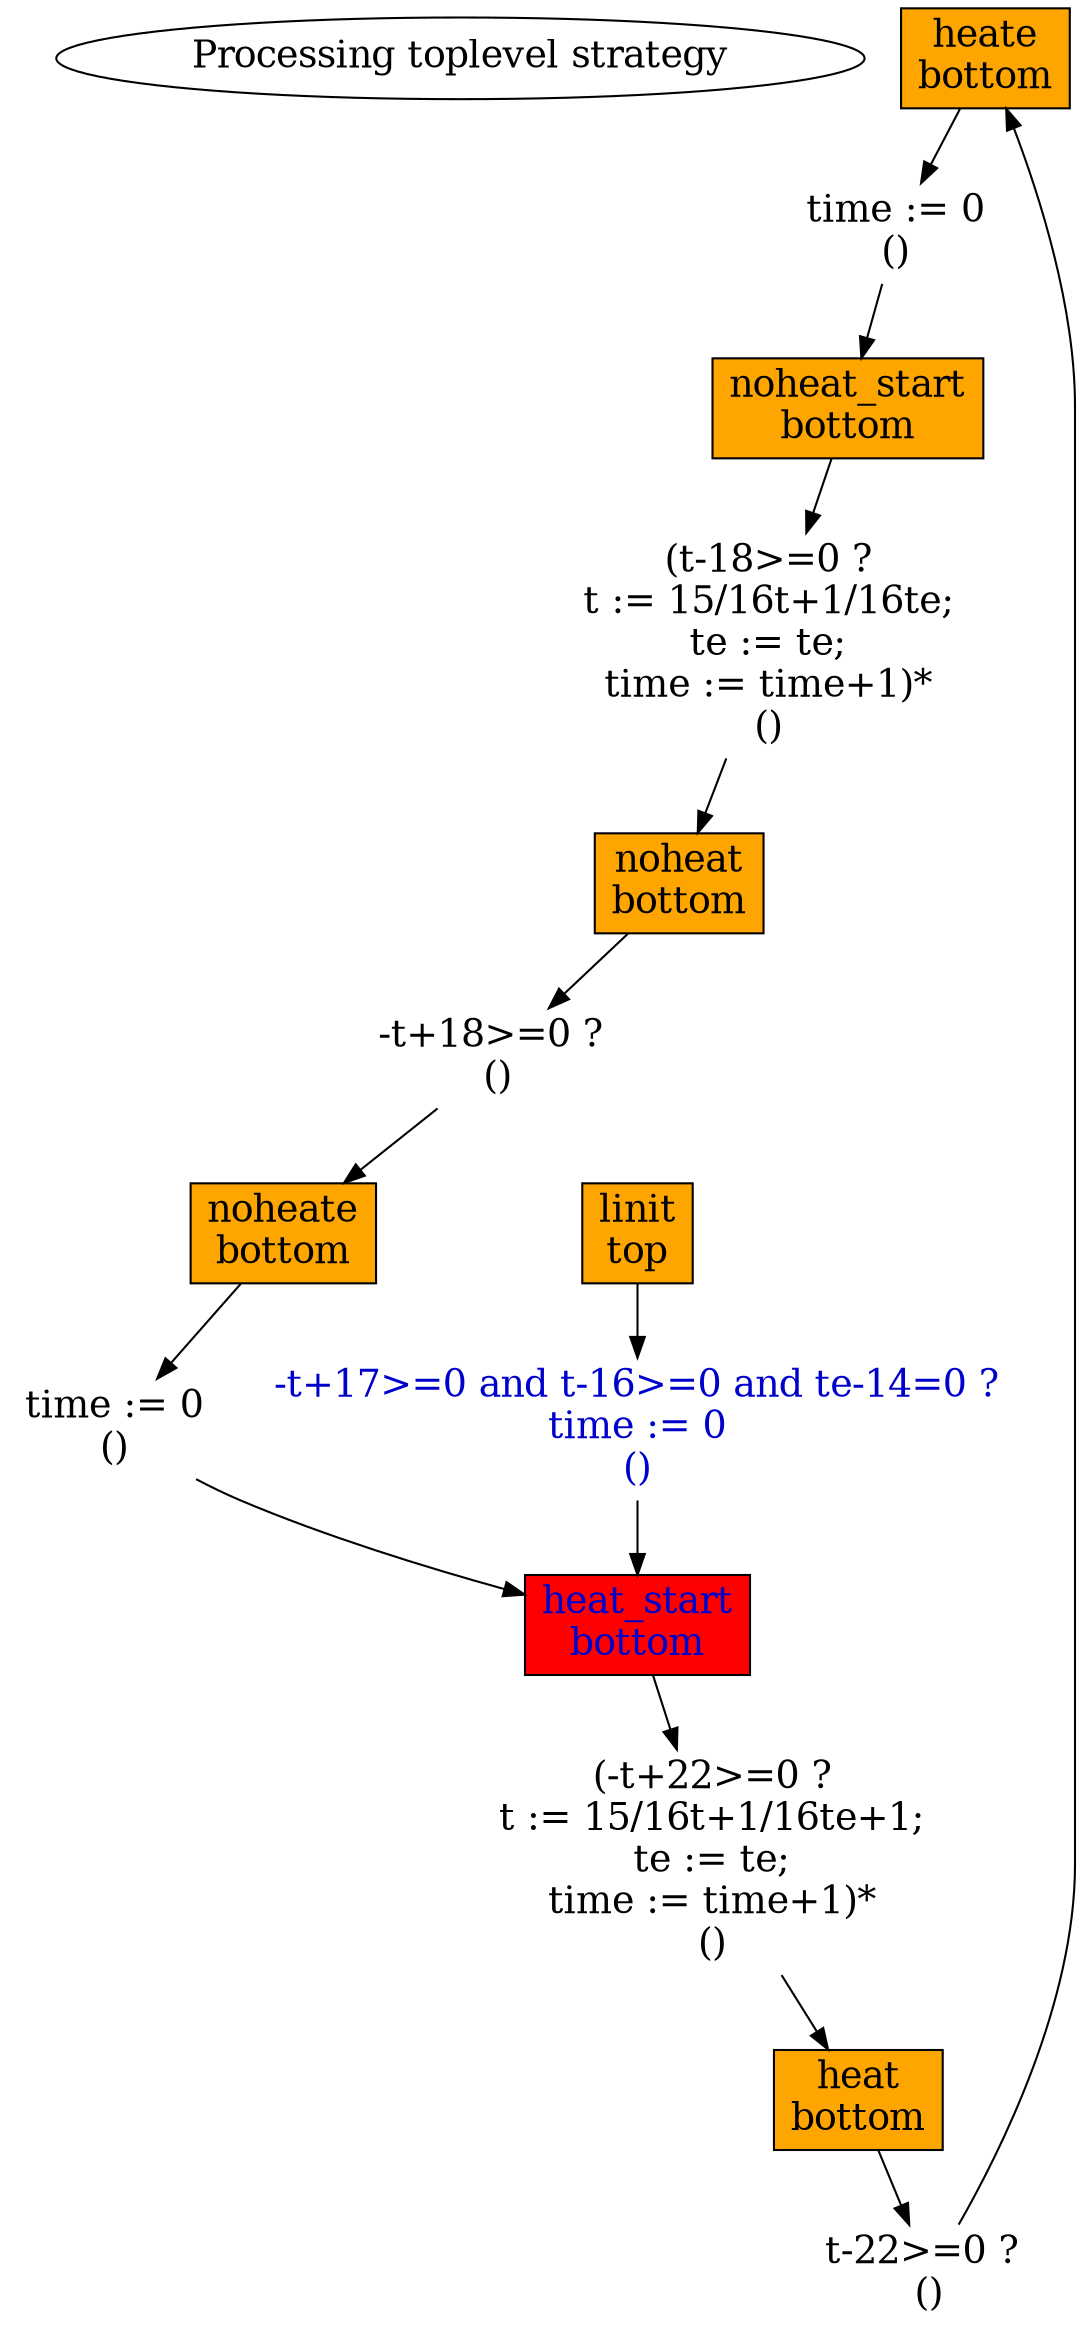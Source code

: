 digraph G {
  
  1073741823 [fontsize=18,label="Processing toplevel strategy"];
  "heate" [shape=box,fontsize=18,height=0.02,width=0.01,style=filled,fillcolor=orange1,label="heate\nbottom"];
  "heat" [shape=box,fontsize=18,height=0.02,width=0.01,style=filled,fillcolor=orange1,label="heat\nbottom"];
  "linit" [shape=box,fontsize=18,height=0.02,width=0.01,style=filled,fillcolor=orange1,label="linit\ntop"];
  "noheate" [shape=box,fontsize=18,height=0.02,width=0.01,style=filled,fillcolor=orange1,label="noheate\nbottom"];
  "noheat" [shape=box,fontsize=18,height=0.02,width=0.01,style=filled,fillcolor=orange1,label="noheat\nbottom"];
  "heat_start" [shape=box,fontsize=18,height=0.02,width=0.01,style=filled,fillcolor=red1,fontcolor=blue3,label="heat_start\nbottom"];
  "noheat_start" [shape=box,fontsize=18,height=0.02,width=0.01,style=filled,fillcolor=orange1,label="noheat_start\nbottom"];
  "0" [shape=plaintext,fontsize=18,height=0.0,width=0.01,label="time := 0\n()"];
  "1" [shape=plaintext,fontsize=18,height=0.0,width=0.01,label="-t+18>=0 ? \n()"];
  "2" [shape=plaintext,fontsize=18,height=0.0,width=0.01,label="(t-18>=0 ?\nt := 15/16t+1/16te;\nte := te;\ntime := time+1)*\n()"];
  "3" [shape=plaintext,fontsize=18,height=0.0,width=0.01,label="time := 0\n()"];
  "4" [shape=plaintext,fontsize=18,height=0.0,width=0.01,label="t-22>=0 ? \n()"];
  "5" [shape=plaintext,fontsize=18,height=0.0,width=0.01,label="(-t+22>=0 ?\nt := 15/16t+1/16te+1;\nte := te;\ntime := time+1)*\n()"];
  "6" [shape=plaintext,fontsize=18,height=0.0,width=0.01,fontcolor=blue3,label="-t+17>=0 and t-16>=0 and te-14=0 ?\ntime := 0\n()"];
  "noheate" -> "0";
  "0" -> "heat_start";
  "noheat" -> "1";
  "1" -> "noheate";
  "noheat_start" -> "2";
  "2" -> "noheat";
  "heate" -> "3";
  "3" -> "noheat_start";
  "heat" -> "4";
  "4" -> "heate";
  "heat_start" -> "5";
  "5" -> "heat";
  "linit" -> "6";
  "6" -> "heat_start";
  
}
digraph G {
  
  1073741823 [fontsize=18,label="Processing strategy at depth 2"];
  "heate" [shape=box,fontsize=18,height=0.02,width=0.01,style=filled,fillcolor=orange1,label="heate\nbottom"];
  "heat" [shape=box,fontsize=18,height=0.02,width=0.01,style=filled,fillcolor=orange1,label="heat\nbottom"];
  "linit" [shape=box,fontsize=18,height=0.02,width=0.01,label="linit\ntop"];
  "noheate" [shape=box,fontsize=18,height=0.02,width=0.01,style=filled,fillcolor=orange1,label="noheate\nbottom"];
  "noheat" [shape=box,fontsize=18,height=0.02,width=0.01,style=filled,fillcolor=orange1,label="noheat\nbottom"];
  "heat_start" [shape=box,fontsize=18,height=0.02,width=0.01,style=filled,fillcolor=red1,fontcolor=blue3,label="heat_start\nbottom"];
  "noheat_start" [shape=box,fontsize=18,height=0.02,width=0.01,style=filled,fillcolor=orange1,label="noheat_start\nbottom"];
  "0" [shape=plaintext,fontsize=18,height=0.0,width=0.01,label="time := 0\n()"];
  "1" [shape=plaintext,fontsize=18,height=0.0,width=0.01,label="-t+18>=0 ? \n()"];
  "2" [shape=plaintext,fontsize=18,height=0.0,width=0.01,label="(t-18>=0 ?\nt := 15/16t+1/16te;\nte := te;\ntime := time+1)*\n()"];
  "3" [shape=plaintext,fontsize=18,height=0.0,width=0.01,label="time := 0\n()"];
  "4" [shape=plaintext,fontsize=18,height=0.0,width=0.01,label="t-22>=0 ? \n()"];
  "5" [shape=plaintext,fontsize=18,height=0.0,width=0.01,label="(-t+22>=0 ?\nt := 15/16t+1/16te+1;\nte := te;\ntime := time+1)*\n()"];
  "6" [shape=plaintext,fontsize=18,height=0.0,width=0.01,fontcolor=blue3,label="-t+17>=0 and t-16>=0 and te-14=0 ?\ntime := 0\n()"];
  "noheate" -> "0";
  "0" -> "heat_start";
  "noheat" -> "1";
  "1" -> "noheate";
  "noheat_start" -> "2";
  "2" -> "noheat";
  "heate" -> "3";
  "3" -> "noheat_start";
  "heat" -> "4";
  "4" -> "heate";
  "heat_start" -> "5";
  "5" -> "heat";
  "linit" -> "6";
  "6" -> "heat_start";
  
}
digraph G {
  
  1073741823 [fontsize=18,label="processed (acc) heat_start"];
  "heate" [shape=box,fontsize=18,height=0.02,width=0.01,label="heate\nbottom"];
  "heat" [shape=box,fontsize=18,height=0.02,width=0.01,label="heat\nbottom"];
  "linit" [shape=box,fontsize=18,height=0.02,width=0.01,label="linit\ntop"];
  "noheate" [shape=box,fontsize=18,height=0.02,width=0.01,label="noheate\nbottom"];
  "noheat" [shape=box,fontsize=18,height=0.02,width=0.01,label="noheat\nbottom"];
  "heat_start" [shape=box,fontsize=18,height=0.02,width=0.01,style=filled,fillcolor=coral1,label="heat_start\n[|time=0; te-14=0; -t+17>=0; t-16>=0|]\n[|t in [16 , 17]; te=14; time=0|]\n4 constraints, 2 generators"];
  "noheat_start" [shape=box,fontsize=18,height=0.02,width=0.01,label="noheat_start\nbottom"];
  "0" [shape=plaintext,fontsize=18,height=0.0,width=0.01,label="time := 0\n()"];
  "1" [shape=plaintext,fontsize=18,height=0.0,width=0.01,label="-t+18>=0 ? \n()"];
  "2" [shape=plaintext,fontsize=18,height=0.0,width=0.01,label="(t-18>=0 ?\nt := 15/16t+1/16te;\nte := te;\ntime := time+1)*\n()"];
  "3" [shape=plaintext,fontsize=18,height=0.0,width=0.01,label="time := 0\n()"];
  "4" [shape=plaintext,fontsize=18,height=0.0,width=0.01,label="t-22>=0 ? \n()"];
  "5" [shape=plaintext,fontsize=18,height=0.0,width=0.01,label="(-t+22>=0 ?\nt := 15/16t+1/16te+1;\nte := te;\ntime := time+1)*\n()"];
  "6" [shape=plaintext,fontsize=18,height=0.0,width=0.01,label="-t+17>=0 and t-16>=0 and te-14=0 ?\ntime := 0\n()"];
  "noheate" -> "0";
  "0" -> "heat_start";
  "noheat" -> "1";
  "1" -> "noheate";
  "noheat_start" -> "2";
  "2" -> "noheat";
  "heate" -> "3";
  "3" -> "noheat_start";
  "heat" -> "4";
  "4" -> "heate";
  "heat_start" -> "5";
  "5" -> "heat";
  "linit" -> "6";
  "6" -> "heat_start";
  
}
digraph G {
  
  1073741823 [fontsize=18,label="processed (acc) heat"];
  "heate" [shape=box,fontsize=18,height=0.02,width=0.01,label="heate\nbottom"];
  "heat" [shape=box,fontsize=18,height=0.02,width=0.01,style=filled,fillcolor=coral1,label="heat\n[|te-14=0; -t+4.023time+17>=0;\n  -t+22.5>=0; time>=0;\n  t-12.77time+105.2>=0;\n  10.93t-time-174.8>=0|]\n[|t in [16 , 22.5]; te=14;\n  time in [0 , 10]|]\n6 constraints, 5 generators"];
  "linit" [shape=box,fontsize=18,height=0.02,width=0.01,label="linit\ntop"];
  "noheate" [shape=box,fontsize=18,height=0.02,width=0.01,label="noheate\nbottom"];
  "noheat" [shape=box,fontsize=18,height=0.02,width=0.01,label="noheat\nbottom"];
  "heat_start" [shape=box,fontsize=18,height=0.02,width=0.01,label="heat_start\n[|time=0; te-14=0; -t+17>=0; t-16>=0|]\n[|t in [16 , 17]; te=14; time=0|]\n4 constraints, 2 generators"];
  "noheat_start" [shape=box,fontsize=18,height=0.02,width=0.01,label="noheat_start\nbottom"];
  "0" [shape=plaintext,fontsize=18,height=0.0,width=0.01,label="time := 0\n()"];
  "1" [shape=plaintext,fontsize=18,height=0.0,width=0.01,label="-t+18>=0 ? \n()"];
  "2" [shape=plaintext,fontsize=18,height=0.0,width=0.01,label="(t-18>=0 ?\nt := 15/16t+1/16te;\nte := te;\ntime := time+1)*\n()"];
  "3" [shape=plaintext,fontsize=18,height=0.0,width=0.01,label="time := 0\n()"];
  "4" [shape=plaintext,fontsize=18,height=0.0,width=0.01,label="t-22>=0 ? \n()"];
  "5" [shape=plaintext,fontsize=18,height=0.0,width=0.01,label="(-t+22>=0 ?\nt := 15/16t+1/16te+1;\nte := te;\ntime := time+1)*\n()"];
  "6" [shape=plaintext,fontsize=18,height=0.0,width=0.01,label="-t+17>=0 and t-16>=0 and te-14=0 ?\ntime := 0\n()"];
  "noheate" -> "0";
  "0" -> "heat_start";
  "noheat" -> "1";
  "1" -> "noheate";
  "noheat_start" -> "2";
  "2" -> "noheat";
  "heate" -> "3";
  "3" -> "noheat_start";
  "heat" -> "4";
  "4" -> "heate";
  "heat_start" -> "5";
  "5" -> "heat";
  "linit" -> "6";
  "6" -> "heat_start";
  
}
digraph G {
  
  1073741823 [fontsize=18,label="processed (acc) heate"];
  "heate" [shape=box,fontsize=18,height=0.02,width=0.01,style=filled,fillcolor=coral1,label="heate\n[|te-14=0; -t+4.023time+17>=0;\n  -t+22.5>=0; t-22>=0;\n  t-12.77time+105.2>=0|]\n[|t in [22 , 22.5]; te=14;\n  time in [1.243 , 10]|]\n5 constraints, 4 generators"];
  "heat" [shape=box,fontsize=18,height=0.02,width=0.01,label="heat\n[|te-14=0; -t+4.023time+17>=0;\n  -t+22.5>=0; time>=0;\n  t-12.77time+105.2>=0;\n  10.93t-time-174.8>=0|]\n[|t in [16 , 22.5]; te=14;\n  time in [0 , 10]|]\n6 constraints, 5 generators"];
  "linit" [shape=box,fontsize=18,height=0.02,width=0.01,label="linit\ntop"];
  "noheate" [shape=box,fontsize=18,height=0.02,width=0.01,label="noheate\nbottom"];
  "noheat" [shape=box,fontsize=18,height=0.02,width=0.01,label="noheat\nbottom"];
  "heat_start" [shape=box,fontsize=18,height=0.02,width=0.01,label="heat_start\n[|time=0; te-14=0; -t+17>=0; t-16>=0|]\n[|t in [16 , 17]; te=14; time=0|]\n4 constraints, 2 generators"];
  "noheat_start" [shape=box,fontsize=18,height=0.02,width=0.01,label="noheat_start\nbottom"];
  "0" [shape=plaintext,fontsize=18,height=0.0,width=0.01,label="time := 0\n()"];
  "1" [shape=plaintext,fontsize=18,height=0.0,width=0.01,label="-t+18>=0 ? \n()"];
  "2" [shape=plaintext,fontsize=18,height=0.0,width=0.01,label="(t-18>=0 ?\nt := 15/16t+1/16te;\nte := te;\ntime := time+1)*\n()"];
  "3" [shape=plaintext,fontsize=18,height=0.0,width=0.01,label="time := 0\n()"];
  "4" [shape=plaintext,fontsize=18,height=0.0,width=0.01,label="t-22>=0 ? \n()"];
  "5" [shape=plaintext,fontsize=18,height=0.0,width=0.01,label="(-t+22>=0 ?\nt := 15/16t+1/16te+1;\nte := te;\ntime := time+1)*\n()"];
  "6" [shape=plaintext,fontsize=18,height=0.0,width=0.01,label="-t+17>=0 and t-16>=0 and te-14=0 ?\ntime := 0\n()"];
  "noheate" -> "0";
  "0" -> "heat_start";
  "noheat" -> "1";
  "1" -> "noheate";
  "noheat_start" -> "2";
  "2" -> "noheat";
  "heate" -> "3";
  "3" -> "noheat_start";
  "heat" -> "4";
  "4" -> "heate";
  "heat_start" -> "5";
  "5" -> "heat";
  "linit" -> "6";
  "6" -> "heat_start";
  
}
digraph G {
  
  1073741823 [fontsize=18,label="processed (acc) noheat_start"];
  "heate" [shape=box,fontsize=18,height=0.02,width=0.01,label="heate\n[|te-14=0; -t+4.023time+17>=0;\n  -t+22.5>=0; t-22>=0;\n  t-12.77time+105.2>=0|]\n[|t in [22 , 22.5]; te=14;\n  time in [1.243 , 10]|]\n5 constraints, 4 generators"];
  "heat" [shape=box,fontsize=18,height=0.02,width=0.01,label="heat\n[|te-14=0; -t+4.023time+17>=0;\n  -t+22.5>=0; time>=0;\n  t-12.77time+105.2>=0;\n  10.93t-time-174.8>=0|]\n[|t in [16 , 22.5]; te=14;\n  time in [0 , 10]|]\n6 constraints, 5 generators"];
  "linit" [shape=box,fontsize=18,height=0.02,width=0.01,label="linit\ntop"];
  "noheate" [shape=box,fontsize=18,height=0.02,width=0.01,label="noheate\nbottom"];
  "noheat" [shape=box,fontsize=18,height=0.02,width=0.01,label="noheat\nbottom"];
  "heat_start" [shape=box,fontsize=18,height=0.02,width=0.01,label="heat_start\n[|time=0; te-14=0; -t+17>=0; t-16>=0|]\n[|t in [16 , 17]; te=14; time=0|]\n4 constraints, 2 generators"];
  "noheat_start" [shape=box,fontsize=18,height=0.02,width=0.01,style=filled,fillcolor=coral1,label="noheat_start\n[|time=0; te-14=0; -t+22.5>=0; t-22>=0|]\n[|t in [22 , 22.5]; te=14; time=0|]\n4 constraints, 2 generators"];
  "0" [shape=plaintext,fontsize=18,height=0.0,width=0.01,label="time := 0\n()"];
  "1" [shape=plaintext,fontsize=18,height=0.0,width=0.01,label="-t+18>=0 ? \n()"];
  "2" [shape=plaintext,fontsize=18,height=0.0,width=0.01,label="(t-18>=0 ?\nt := 15/16t+1/16te;\nte := te;\ntime := time+1)*\n()"];
  "3" [shape=plaintext,fontsize=18,height=0.0,width=0.01,label="time := 0\n()"];
  "4" [shape=plaintext,fontsize=18,height=0.0,width=0.01,label="t-22>=0 ? \n()"];
  "5" [shape=plaintext,fontsize=18,height=0.0,width=0.01,label="(-t+22>=0 ?\nt := 15/16t+1/16te+1;\nte := te;\ntime := time+1)*\n()"];
  "6" [shape=plaintext,fontsize=18,height=0.0,width=0.01,label="-t+17>=0 and t-16>=0 and te-14=0 ?\ntime := 0\n()"];
  "noheate" -> "0";
  "0" -> "heat_start";
  "noheat" -> "1";
  "1" -> "noheate";
  "noheat_start" -> "2";
  "2" -> "noheat";
  "heate" -> "3";
  "3" -> "noheat_start";
  "heat" -> "4";
  "4" -> "heate";
  "heat_start" -> "5";
  "5" -> "heat";
  "linit" -> "6";
  "6" -> "heat_start";
  
}
digraph G {
  
  1073741823 [fontsize=18,label="processed (acc) noheat"];
  "heate" [shape=box,fontsize=18,height=0.02,width=0.01,label="heate\n[|te-14=0; -t+4.023time+17>=0;\n  -t+22.5>=0; t-22>=0;\n  t-12.77time+105.2>=0|]\n[|t in [22 , 22.5]; te=14;\n  time in [1.243 , 10]|]\n5 constraints, 4 generators"];
  "heat" [shape=box,fontsize=18,height=0.02,width=0.01,label="heat\n[|te-14=0; -t+4.023time+17>=0;\n  -t+22.5>=0; time>=0;\n  t-12.77time+105.2>=0;\n  10.93t-time-174.8>=0|]\n[|t in [16 , 22.5]; te=14;\n  time in [0 , 10]|]\n6 constraints, 5 generators"];
  "linit" [shape=box,fontsize=18,height=0.02,width=0.01,label="linit\ntop"];
  "noheate" [shape=box,fontsize=18,height=0.02,width=0.01,label="noheate\nbottom"];
  "noheat" [shape=box,fontsize=18,height=0.02,width=0.01,style=filled,fillcolor=coral1,label="noheat\n[|te-14=0; -23.46t-time+527.8>=0;\n  -t-7.83time+119.5>=0; time>=0;\n  t-17.75>=0; t+2.873time-22>=0|]\n[|t in [17.75 , 22.5]; te=14;\n  time in [0 , 13]|]\n6 constraints, 5 generators"];
  "heat_start" [shape=box,fontsize=18,height=0.02,width=0.01,label="heat_start\n[|time=0; te-14=0; -t+17>=0; t-16>=0|]\n[|t in [16 , 17]; te=14; time=0|]\n4 constraints, 2 generators"];
  "noheat_start" [shape=box,fontsize=18,height=0.02,width=0.01,label="noheat_start\n[|time=0; te-14=0; -t+22.5>=0; t-22>=0|]\n[|t in [22 , 22.5]; te=14; time=0|]\n4 constraints, 2 generators"];
  "0" [shape=plaintext,fontsize=18,height=0.0,width=0.01,label="time := 0\n()"];
  "1" [shape=plaintext,fontsize=18,height=0.0,width=0.01,label="-t+18>=0 ? \n()"];
  "2" [shape=plaintext,fontsize=18,height=0.0,width=0.01,label="(t-18>=0 ?\nt := 15/16t+1/16te;\nte := te;\ntime := time+1)*\n()"];
  "3" [shape=plaintext,fontsize=18,height=0.0,width=0.01,label="time := 0\n()"];
  "4" [shape=plaintext,fontsize=18,height=0.0,width=0.01,label="t-22>=0 ? \n()"];
  "5" [shape=plaintext,fontsize=18,height=0.0,width=0.01,label="(-t+22>=0 ?\nt := 15/16t+1/16te+1;\nte := te;\ntime := time+1)*\n()"];
  "6" [shape=plaintext,fontsize=18,height=0.0,width=0.01,label="-t+17>=0 and t-16>=0 and te-14=0 ?\ntime := 0\n()"];
  "noheate" -> "0";
  "0" -> "heat_start";
  "noheat" -> "1";
  "1" -> "noheate";
  "noheat_start" -> "2";
  "2" -> "noheat";
  "heate" -> "3";
  "3" -> "noheat_start";
  "heat" -> "4";
  "4" -> "heate";
  "heat_start" -> "5";
  "5" -> "heat";
  "linit" -> "6";
  "6" -> "heat_start";
  
}
digraph G {
  
  1073741823 [fontsize=18,label="processed (acc) noheate"];
  "heate" [shape=box,fontsize=18,height=0.02,width=0.01,label="heate\n[|te-14=0; -t+4.023time+17>=0;\n  -t+22.5>=0; t-22>=0;\n  t-12.77time+105.2>=0|]\n[|t in [22 , 22.5]; te=14;\n  time in [1.243 , 10]|]\n5 constraints, 4 generators"];
  "heat" [shape=box,fontsize=18,height=0.02,width=0.01,label="heat\n[|te-14=0; -t+4.023time+17>=0;\n  -t+22.5>=0; time>=0;\n  t-12.77time+105.2>=0;\n  10.93t-time-174.8>=0|]\n[|t in [16 , 22.5]; te=14;\n  time in [0 , 10]|]\n6 constraints, 5 generators"];
  "linit" [shape=box,fontsize=18,height=0.02,width=0.01,label="linit\ntop"];
  "noheate" [shape=box,fontsize=18,height=0.02,width=0.01,style=filled,fillcolor=coral1,label="noheate\n[|te-14=0; -t-7.83time+119.5>=0;\n  -t+18>=0; t-17.75>=0;\n  t+2.873time-22>=0|]\n[|t in [17.75 , 18]; te=14;\n  time in [1.392 , 13]|]\n5 constraints, 4 generators"];
  "noheat" [shape=box,fontsize=18,height=0.02,width=0.01,label="noheat\n[|te-14=0; -23.46t-time+527.8>=0;\n  -t-7.83time+119.5>=0; time>=0;\n  t-17.75>=0; t+2.873time-22>=0|]\n[|t in [17.75 , 22.5]; te=14;\n  time in [0 , 13]|]\n6 constraints, 5 generators"];
  "heat_start" [shape=box,fontsize=18,height=0.02,width=0.01,label="heat_start\n[|time=0; te-14=0; -t+17>=0; t-16>=0|]\n[|t in [16 , 17]; te=14; time=0|]\n4 constraints, 2 generators"];
  "noheat_start" [shape=box,fontsize=18,height=0.02,width=0.01,label="noheat_start\n[|time=0; te-14=0; -t+22.5>=0; t-22>=0|]\n[|t in [22 , 22.5]; te=14; time=0|]\n4 constraints, 2 generators"];
  "0" [shape=plaintext,fontsize=18,height=0.0,width=0.01,label="time := 0\n()"];
  "1" [shape=plaintext,fontsize=18,height=0.0,width=0.01,label="-t+18>=0 ? \n()"];
  "2" [shape=plaintext,fontsize=18,height=0.0,width=0.01,label="(t-18>=0 ?\nt := 15/16t+1/16te;\nte := te;\ntime := time+1)*\n()"];
  "3" [shape=plaintext,fontsize=18,height=0.0,width=0.01,label="time := 0\n()"];
  "4" [shape=plaintext,fontsize=18,height=0.0,width=0.01,label="t-22>=0 ? \n()"];
  "5" [shape=plaintext,fontsize=18,height=0.0,width=0.01,label="(-t+22>=0 ?\nt := 15/16t+1/16te+1;\nte := te;\ntime := time+1)*\n()"];
  "6" [shape=plaintext,fontsize=18,height=0.0,width=0.01,label="-t+17>=0 and t-16>=0 and te-14=0 ?\ntime := 0\n()"];
  "noheate" -> "0";
  "0" -> "heat_start";
  "noheat" -> "1";
  "1" -> "noheate";
  "noheat_start" -> "2";
  "2" -> "noheat";
  "heate" -> "3";
  "3" -> "noheat_start";
  "heat" -> "4";
  "4" -> "heate";
  "heat_start" -> "5";
  "5" -> "heat";
  "linit" -> "6";
  "6" -> "heat_start";
  
}
digraph G {
  
  1073741823 [fontsize=18,label="Sum up of the looping step (1 iterations)"];
  "heate" [shape=box,fontsize=18,height=0.02,width=0.01,style=filled,fillcolor=orange1,label="heate\n[|te-14=0; -t+4.023time+17>=0;\n  -t+22.5>=0; t-22>=0;\n  t-12.77time+105.2>=0|]\n[|t in [22 , 22.5]; te=14;\n  time in [1.243 , 10]|]\n5 constraints, 4 generators"];
  "heat" [shape=box,fontsize=18,height=0.02,width=0.01,style=filled,fillcolor=orange1,label="heat\n[|te-14=0; -t+4.023time+17>=0;\n  -t+22.5>=0; time>=0;\n  t-12.77time+105.2>=0;\n  10.93t-time-174.8>=0|]\n[|t in [16 , 22.5]; te=14;\n  time in [0 , 10]|]\n6 constraints, 5 generators"];
  "linit" [shape=box,fontsize=18,height=0.02,width=0.01,label="linit\ntop"];
  "noheate" [shape=box,fontsize=18,height=0.02,width=0.01,style=filled,fillcolor=orange1,label="noheate\n[|te-14=0; -t-7.83time+119.5>=0;\n  -t+18>=0; t-17.75>=0;\n  t+2.873time-22>=0|]\n[|t in [17.75 , 18]; te=14;\n  time in [1.392 , 13]|]\n5 constraints, 4 generators"];
  "noheat" [shape=box,fontsize=18,height=0.02,width=0.01,style=filled,fillcolor=orange1,label="noheat\n[|te-14=0; -23.46t-time+527.8>=0;\n  -t-7.83time+119.5>=0; time>=0;\n  t-17.75>=0; t+2.873time-22>=0|]\n[|t in [17.75 , 22.5]; te=14;\n  time in [0 , 13]|]\n6 constraints, 5 generators"];
  "heat_start" [shape=box,fontsize=18,height=0.02,width=0.01,style=filled,fillcolor=red1,fontcolor=blue3,label="heat_start\n[|time=0; te-14=0; -t+17>=0; t-16>=0|]\n[|t in [16 , 17]; te=14; time=0|]\n4 constraints, 2 generators"];
  "noheat_start" [shape=box,fontsize=18,height=0.02,width=0.01,style=filled,fillcolor=orange1,label="noheat_start\n[|time=0; te-14=0; -t+22.5>=0; t-22>=0|]\n[|t in [22 , 22.5]; te=14; time=0|]\n4 constraints, 2 generators"];
  "0" [shape=plaintext,fontsize=18,height=0.0,width=0.01,fontcolor=blue3,label="time := 0\n()"];
  "1" [shape=plaintext,fontsize=18,height=0.0,width=0.01,label="-t+18>=0 ? \n()"];
  "2" [shape=plaintext,fontsize=18,height=0.0,width=0.01,label="(t-18>=0 ?\nt := 15/16t+1/16te;\nte := te;\ntime := time+1)*\n()"];
  "3" [shape=plaintext,fontsize=18,height=0.0,width=0.01,label="time := 0\n()"];
  "4" [shape=plaintext,fontsize=18,height=0.0,width=0.01,label="t-22>=0 ? \n()"];
  "5" [shape=plaintext,fontsize=18,height=0.0,width=0.01,label="(-t+22>=0 ?\nt := 15/16t+1/16te+1;\nte := te;\ntime := time+1)*\n()"];
  "6" [shape=plaintext,fontsize=18,height=0.0,width=0.01,label="-t+17>=0 and t-16>=0 and te-14=0 ?\ntime := 0\n()"];
  "noheate" -> "0";
  "0" -> "heat_start";
  "noheat" -> "1";
  "1" -> "noheate";
  "noheat_start" -> "2";
  "2" -> "noheat";
  "heate" -> "3";
  "3" -> "noheat_start";
  "heat" -> "4";
  "4" -> "heate";
  "heat_start" -> "5";
  "5" -> "heat";
  "linit" -> "6";
  "6" -> "heat_start";
  
}
digraph G {
  
  1073741823 [fontsize=18,label="processed (acc) heat_start"];
  "heate" [shape=box,fontsize=18,height=0.02,width=0.01,label="heate\n[|te-14=0; -t+4.023time+17>=0;\n  -t+22.5>=0; t-22>=0;\n  t-12.77time+105.2>=0|]\n[|t in [22 , 22.5]; te=14;\n  time in [1.243 , 10]|]\n5 constraints, 4 generators"];
  "heat" [shape=box,fontsize=18,height=0.02,width=0.01,label="heat\n[|te-14=0; -t+4.023time+17>=0;\n  -t+22.5>=0; time>=0;\n  t-12.77time+105.2>=0;\n  10.93t-time-174.8>=0|]\n[|t in [16 , 22.5]; te=14;\n  time in [0 , 10]|]\n6 constraints, 5 generators"];
  "linit" [shape=box,fontsize=18,height=0.02,width=0.01,label="linit\ntop"];
  "noheate" [shape=box,fontsize=18,height=0.02,width=0.01,label="noheate\n[|te-14=0; -t-7.83time+119.5>=0;\n  -t+18>=0; t-17.75>=0;\n  t+2.873time-22>=0|]\n[|t in [17.75 , 18]; te=14;\n  time in [1.392 , 13]|]\n5 constraints, 4 generators"];
  "noheat" [shape=box,fontsize=18,height=0.02,width=0.01,label="noheat\n[|te-14=0; -23.46t-time+527.8>=0;\n  -t-7.83time+119.5>=0; time>=0;\n  t-17.75>=0; t+2.873time-22>=0|]\n[|t in [17.75 , 22.5]; te=14;\n  time in [0 , 13]|]\n6 constraints, 5 generators"];
  "heat_start" [shape=box,fontsize=18,height=0.02,width=0.01,style=filled,fillcolor=coral1,label="heat_start\n[|time=0; te-14=0; -t+18>=0; t-16>=0|]\n[|t in [16 , 18]; te=14; time=0|]\n4 constraints, 2 generators"];
  "noheat_start" [shape=box,fontsize=18,height=0.02,width=0.01,label="noheat_start\n[|time=0; te-14=0; -t+22.5>=0; t-22>=0|]\n[|t in [22 , 22.5]; te=14; time=0|]\n4 constraints, 2 generators"];
  "0" [shape=plaintext,fontsize=18,height=0.0,width=0.01,label="time := 0\n()"];
  "1" [shape=plaintext,fontsize=18,height=0.0,width=0.01,label="-t+18>=0 ? \n()"];
  "2" [shape=plaintext,fontsize=18,height=0.0,width=0.01,label="(t-18>=0 ?\nt := 15/16t+1/16te;\nte := te;\ntime := time+1)*\n()"];
  "3" [shape=plaintext,fontsize=18,height=0.0,width=0.01,label="time := 0\n()"];
  "4" [shape=plaintext,fontsize=18,height=0.0,width=0.01,label="t-22>=0 ? \n()"];
  "5" [shape=plaintext,fontsize=18,height=0.0,width=0.01,label="(-t+22>=0 ?\nt := 15/16t+1/16te+1;\nte := te;\ntime := time+1)*\n()"];
  "6" [shape=plaintext,fontsize=18,height=0.0,width=0.01,label="-t+17>=0 and t-16>=0 and te-14=0 ?\ntime := 0\n()"];
  "noheate" -> "0";
  "0" -> "heat_start";
  "noheat" -> "1";
  "1" -> "noheate";
  "noheat_start" -> "2";
  "2" -> "noheat";
  "heate" -> "3";
  "3" -> "noheat_start";
  "heat" -> "4";
  "4" -> "heate";
  "heat_start" -> "5";
  "5" -> "heat";
  "linit" -> "6";
  "6" -> "heat_start";
  
}
digraph G {
  
  1073741823 [fontsize=18,label="processed (acc) heat"];
  "heate" [shape=box,fontsize=18,height=0.02,width=0.01,label="heate\n[|te-14=0; -t+4.023time+17>=0;\n  -t+22.5>=0; t-22>=0;\n  t-12.77time+105.2>=0|]\n[|t in [22 , 22.5]; te=14;\n  time in [1.243 , 10]|]\n5 constraints, 4 generators"];
  "heat" [shape=box,fontsize=18,height=0.02,width=0.01,style=filled,fillcolor=coral1,label="heat\n[|te-14=0; -t+3.408time+18>=0;\n  -t+22.5>=0; time>=0;\n  t-12.77time+105.2>=0;\n  10.93t-time-174.8>=0|]\n[|t in [16 , 22.5]; te=14;\n  time in [0 , 10]|]\n6 constraints, 5 generators"];
  "linit" [shape=box,fontsize=18,height=0.02,width=0.01,label="linit\ntop"];
  "noheate" [shape=box,fontsize=18,height=0.02,width=0.01,label="noheate\n[|te-14=0; -t-7.83time+119.5>=0;\n  -t+18>=0; t-17.75>=0;\n  t+2.873time-22>=0|]\n[|t in [17.75 , 18]; te=14;\n  time in [1.392 , 13]|]\n5 constraints, 4 generators"];
  "noheat" [shape=box,fontsize=18,height=0.02,width=0.01,label="noheat\n[|te-14=0; -23.46t-time+527.8>=0;\n  -t-7.83time+119.5>=0; time>=0;\n  t-17.75>=0; t+2.873time-22>=0|]\n[|t in [17.75 , 22.5]; te=14;\n  time in [0 , 13]|]\n6 constraints, 5 generators"];
  "heat_start" [shape=box,fontsize=18,height=0.02,width=0.01,label="heat_start\n[|time=0; te-14=0; -t+18>=0; t-16>=0|]\n[|t in [16 , 18]; te=14; time=0|]\n4 constraints, 2 generators"];
  "noheat_start" [shape=box,fontsize=18,height=0.02,width=0.01,label="noheat_start\n[|time=0; te-14=0; -t+22.5>=0; t-22>=0|]\n[|t in [22 , 22.5]; te=14; time=0|]\n4 constraints, 2 generators"];
  "0" [shape=plaintext,fontsize=18,height=0.0,width=0.01,label="time := 0\n()"];
  "1" [shape=plaintext,fontsize=18,height=0.0,width=0.01,label="-t+18>=0 ? \n()"];
  "2" [shape=plaintext,fontsize=18,height=0.0,width=0.01,label="(t-18>=0 ?\nt := 15/16t+1/16te;\nte := te;\ntime := time+1)*\n()"];
  "3" [shape=plaintext,fontsize=18,height=0.0,width=0.01,label="time := 0\n()"];
  "4" [shape=plaintext,fontsize=18,height=0.0,width=0.01,label="t-22>=0 ? \n()"];
  "5" [shape=plaintext,fontsize=18,height=0.0,width=0.01,label="(-t+22>=0 ?\nt := 15/16t+1/16te+1;\nte := te;\ntime := time+1)*\n()"];
  "6" [shape=plaintext,fontsize=18,height=0.0,width=0.01,label="-t+17>=0 and t-16>=0 and te-14=0 ?\ntime := 0\n()"];
  "noheate" -> "0";
  "0" -> "heat_start";
  "noheat" -> "1";
  "1" -> "noheate";
  "noheat_start" -> "2";
  "2" -> "noheat";
  "heate" -> "3";
  "3" -> "noheat_start";
  "heat" -> "4";
  "4" -> "heate";
  "heat_start" -> "5";
  "5" -> "heat";
  "linit" -> "6";
  "6" -> "heat_start";
  
}
digraph G {
  
  1073741823 [fontsize=18,label="processed (acc) heate"];
  "heate" [shape=box,fontsize=18,height=0.02,width=0.01,style=filled,fillcolor=coral1,label="heate\n[|te-14=0; -t+3.408time+18>=0;\n  -t+22.5>=0; t-22>=0;\n  t-12.77time+105.2>=0|]\n[|t in [22 , 22.5]; te=14;\n  time in [1.174 , 10]|]\n5 constraints, 4 generators"];
  "heat" [shape=box,fontsize=18,height=0.02,width=0.01,label="heat\n[|te-14=0; -t+3.408time+18>=0;\n  -t+22.5>=0; time>=0;\n  t-12.77time+105.2>=0;\n  10.93t-time-174.8>=0|]\n[|t in [16 , 22.5]; te=14;\n  time in [0 , 10]|]\n6 constraints, 5 generators"];
  "linit" [shape=box,fontsize=18,height=0.02,width=0.01,label="linit\ntop"];
  "noheate" [shape=box,fontsize=18,height=0.02,width=0.01,label="noheate\n[|te-14=0; -t-7.83time+119.5>=0;\n  -t+18>=0; t-17.75>=0;\n  t+2.873time-22>=0|]\n[|t in [17.75 , 18]; te=14;\n  time in [1.392 , 13]|]\n5 constraints, 4 generators"];
  "noheat" [shape=box,fontsize=18,height=0.02,width=0.01,label="noheat\n[|te-14=0; -23.46t-time+527.8>=0;\n  -t-7.83time+119.5>=0; time>=0;\n  t-17.75>=0; t+2.873time-22>=0|]\n[|t in [17.75 , 22.5]; te=14;\n  time in [0 , 13]|]\n6 constraints, 5 generators"];
  "heat_start" [shape=box,fontsize=18,height=0.02,width=0.01,label="heat_start\n[|time=0; te-14=0; -t+18>=0; t-16>=0|]\n[|t in [16 , 18]; te=14; time=0|]\n4 constraints, 2 generators"];
  "noheat_start" [shape=box,fontsize=18,height=0.02,width=0.01,label="noheat_start\n[|time=0; te-14=0; -t+22.5>=0; t-22>=0|]\n[|t in [22 , 22.5]; te=14; time=0|]\n4 constraints, 2 generators"];
  "0" [shape=plaintext,fontsize=18,height=0.0,width=0.01,label="time := 0\n()"];
  "1" [shape=plaintext,fontsize=18,height=0.0,width=0.01,label="-t+18>=0 ? \n()"];
  "2" [shape=plaintext,fontsize=18,height=0.0,width=0.01,label="(t-18>=0 ?\nt := 15/16t+1/16te;\nte := te;\ntime := time+1)*\n()"];
  "3" [shape=plaintext,fontsize=18,height=0.0,width=0.01,label="time := 0\n()"];
  "4" [shape=plaintext,fontsize=18,height=0.0,width=0.01,label="t-22>=0 ? \n()"];
  "5" [shape=plaintext,fontsize=18,height=0.0,width=0.01,label="(-t+22>=0 ?\nt := 15/16t+1/16te+1;\nte := te;\ntime := time+1)*\n()"];
  "6" [shape=plaintext,fontsize=18,height=0.0,width=0.01,label="-t+17>=0 and t-16>=0 and te-14=0 ?\ntime := 0\n()"];
  "noheate" -> "0";
  "0" -> "heat_start";
  "noheat" -> "1";
  "1" -> "noheate";
  "noheat_start" -> "2";
  "2" -> "noheat";
  "heate" -> "3";
  "3" -> "noheat_start";
  "heat" -> "4";
  "4" -> "heate";
  "heat_start" -> "5";
  "5" -> "heat";
  "linit" -> "6";
  "6" -> "heat_start";
  
}
digraph G {
  
  1073741823 [fontsize=18,label="processed (acc) noheat_start"];
  "heate" [shape=box,fontsize=18,height=0.02,width=0.01,label="heate\n[|te-14=0; -t+3.408time+18>=0;\n  -t+22.5>=0; t-22>=0;\n  t-12.77time+105.2>=0|]\n[|t in [22 , 22.5]; te=14;\n  time in [1.174 , 10]|]\n5 constraints, 4 generators"];
  "heat" [shape=box,fontsize=18,height=0.02,width=0.01,label="heat\n[|te-14=0; -t+3.408time+18>=0;\n  -t+22.5>=0; time>=0;\n  t-12.77time+105.2>=0;\n  10.93t-time-174.8>=0|]\n[|t in [16 , 22.5]; te=14;\n  time in [0 , 10]|]\n6 constraints, 5 generators"];
  "linit" [shape=box,fontsize=18,height=0.02,width=0.01,label="linit\ntop"];
  "noheate" [shape=box,fontsize=18,height=0.02,width=0.01,label="noheate\n[|te-14=0; -t-7.83time+119.5>=0;\n  -t+18>=0; t-17.75>=0;\n  t+2.873time-22>=0|]\n[|t in [17.75 , 18]; te=14;\n  time in [1.392 , 13]|]\n5 constraints, 4 generators"];
  "noheat" [shape=box,fontsize=18,height=0.02,width=0.01,label="noheat\n[|te-14=0; -23.46t-time+527.8>=0;\n  -t-7.83time+119.5>=0; time>=0;\n  t-17.75>=0; t+2.873time-22>=0|]\n[|t in [17.75 , 22.5]; te=14;\n  time in [0 , 13]|]\n6 constraints, 5 generators"];
  "heat_start" [shape=box,fontsize=18,height=0.02,width=0.01,label="heat_start\n[|time=0; te-14=0; -t+18>=0; t-16>=0|]\n[|t in [16 , 18]; te=14; time=0|]\n4 constraints, 2 generators"];
  "noheat_start" [shape=box,fontsize=18,height=0.02,width=0.01,style=filled,fillcolor=coral1,label="noheat_start\n[|time=0; te-14=0; -t+22.5>=0; t-22>=0|]\n[|t in [22 , 22.5]; te=14; time=0|]\n4 constraints, 2 generators"];
  "0" [shape=plaintext,fontsize=18,height=0.0,width=0.01,label="time := 0\n()"];
  "1" [shape=plaintext,fontsize=18,height=0.0,width=0.01,label="-t+18>=0 ? \n()"];
  "2" [shape=plaintext,fontsize=18,height=0.0,width=0.01,label="(t-18>=0 ?\nt := 15/16t+1/16te;\nte := te;\ntime := time+1)*\n()"];
  "3" [shape=plaintext,fontsize=18,height=0.0,width=0.01,label="time := 0\n()"];
  "4" [shape=plaintext,fontsize=18,height=0.0,width=0.01,label="t-22>=0 ? \n()"];
  "5" [shape=plaintext,fontsize=18,height=0.0,width=0.01,label="(-t+22>=0 ?\nt := 15/16t+1/16te+1;\nte := te;\ntime := time+1)*\n()"];
  "6" [shape=plaintext,fontsize=18,height=0.0,width=0.01,label="-t+17>=0 and t-16>=0 and te-14=0 ?\ntime := 0\n()"];
  "noheate" -> "0";
  "0" -> "heat_start";
  "noheat" -> "1";
  "1" -> "noheate";
  "noheat_start" -> "2";
  "2" -> "noheat";
  "heate" -> "3";
  "3" -> "noheat_start";
  "heat" -> "4";
  "4" -> "heate";
  "heat_start" -> "5";
  "5" -> "heat";
  "linit" -> "6";
  "6" -> "heat_start";
  
}
digraph G {
  
  1073741823 [fontsize=18,label="Sum up of the looping step (2 iterations)"];
  "heate" [shape=box,fontsize=18,height=0.02,width=0.01,style=filled,fillcolor=orange1,label="heate\n[|te-14=0; -t+3.408time+18>=0;\n  -t+22.5>=0; t-22>=0;\n  t-12.77time+105.2>=0|]\n[|t in [22 , 22.5]; te=14;\n  time in [1.174 , 10]|]\n5 constraints, 4 generators"];
  "heat" [shape=box,fontsize=18,height=0.02,width=0.01,style=filled,fillcolor=orange1,label="heat\n[|te-14=0; -t+3.408time+18>=0;\n  -t+22.5>=0; time>=0;\n  t-12.77time+105.2>=0;\n  10.93t-time-174.8>=0|]\n[|t in [16 , 22.5]; te=14;\n  time in [0 , 10]|]\n6 constraints, 5 generators"];
  "linit" [shape=box,fontsize=18,height=0.02,width=0.01,label="linit\ntop"];
  "noheate" [shape=box,fontsize=18,height=0.02,width=0.01,style=filled,fillcolor=orange1,label="noheate\n[|te-14=0; -t-7.83time+119.5>=0;\n  -t+18>=0; t-17.75>=0;\n  t+2.873time-22>=0|]\n[|t in [17.75 , 18]; te=14;\n  time in [1.392 , 13]|]\n5 constraints, 4 generators"];
  "noheat" [shape=box,fontsize=18,height=0.02,width=0.01,style=filled,fillcolor=orange1,label="noheat\n[|te-14=0; -23.46t-time+527.8>=0;\n  -t-7.83time+119.5>=0; time>=0;\n  t-17.75>=0; t+2.873time-22>=0|]\n[|t in [17.75 , 22.5]; te=14;\n  time in [0 , 13]|]\n6 constraints, 5 generators"];
  "heat_start" [shape=box,fontsize=18,height=0.02,width=0.01,style=filled,fillcolor=red1,label="heat_start\n[|time=0; te-14=0; -t+18>=0; t-16>=0|]\n[|t in [16 , 18]; te=14; time=0|]\n4 constraints, 2 generators"];
  "noheat_start" [shape=box,fontsize=18,height=0.02,width=0.01,style=filled,fillcolor=orange1,label="noheat_start\n[|time=0; te-14=0; -t+22.5>=0; t-22>=0|]\n[|t in [22 , 22.5]; te=14; time=0|]\n4 constraints, 2 generators"];
  "0" [shape=plaintext,fontsize=18,height=0.0,width=0.01,label="time := 0\n()"];
  "1" [shape=plaintext,fontsize=18,height=0.0,width=0.01,label="-t+18>=0 ? \n()"];
  "2" [shape=plaintext,fontsize=18,height=0.0,width=0.01,label="(t-18>=0 ?\nt := 15/16t+1/16te;\nte := te;\ntime := time+1)*\n()"];
  "3" [shape=plaintext,fontsize=18,height=0.0,width=0.01,label="time := 0\n()"];
  "4" [shape=plaintext,fontsize=18,height=0.0,width=0.01,label="t-22>=0 ? \n()"];
  "5" [shape=plaintext,fontsize=18,height=0.0,width=0.01,label="(-t+22>=0 ?\nt := 15/16t+1/16te+1;\nte := te;\ntime := time+1)*\n()"];
  "6" [shape=plaintext,fontsize=18,height=0.0,width=0.01,label="-t+17>=0 and t-16>=0 and te-14=0 ?\ntime := 0\n()"];
  "noheate" -> "0";
  "0" -> "heat_start";
  "noheat" -> "1";
  "1" -> "noheate";
  "noheat_start" -> "2";
  "2" -> "noheat";
  "heate" -> "3";
  "3" -> "noheat_start";
  "heat" -> "4";
  "4" -> "heate";
  "heat_start" -> "5";
  "5" -> "heat";
  "linit" -> "6";
  "6" -> "heat_start";
  
}
digraph G {
  
  1073741823 [fontsize=18,label="End Processing strategy at depth 2"];
  "heate" [shape=box,fontsize=18,height=0.02,width=0.01,style=filled,fillcolor=orange1,label="heate\n[|te-14=0; -t+3.408time+18>=0;\n  -t+22.5>=0; t-22>=0;\n  t-12.77time+105.2>=0|]\n[|t in [22 , 22.5]; te=14;\n  time in [1.174 , 10]|]\n5 constraints, 4 generators"];
  "heat" [shape=box,fontsize=18,height=0.02,width=0.01,style=filled,fillcolor=orange1,label="heat\n[|te-14=0; -t+3.408time+18>=0;\n  -t+22.5>=0; time>=0;\n  t-12.77time+105.2>=0;\n  10.93t-time-174.8>=0|]\n[|t in [16 , 22.5]; te=14;\n  time in [0 , 10]|]\n6 constraints, 5 generators"];
  "linit" [shape=box,fontsize=18,height=0.02,width=0.01,label="linit\ntop"];
  "noheate" [shape=box,fontsize=18,height=0.02,width=0.01,style=filled,fillcolor=orange1,label="noheate\n[|te-14=0; -t-7.83time+119.5>=0;\n  -t+18>=0; t-17.75>=0;\n  t+2.873time-22>=0|]\n[|t in [17.75 , 18]; te=14;\n  time in [1.392 , 13]|]\n5 constraints, 4 generators"];
  "noheat" [shape=box,fontsize=18,height=0.02,width=0.01,style=filled,fillcolor=orange1,label="noheat\n[|te-14=0; -23.46t-time+527.8>=0;\n  -t-7.83time+119.5>=0; time>=0;\n  t-17.75>=0; t+2.873time-22>=0|]\n[|t in [17.75 , 22.5]; te=14;\n  time in [0 , 13]|]\n6 constraints, 5 generators"];
  "heat_start" [shape=box,fontsize=18,height=0.02,width=0.01,style=filled,fillcolor=red1,label="heat_start\n[|time=0; te-14=0; -t+18>=0; t-16>=0|]\n[|t in [16 , 18]; te=14; time=0|]\n4 constraints, 2 generators"];
  "noheat_start" [shape=box,fontsize=18,height=0.02,width=0.01,style=filled,fillcolor=orange1,label="noheat_start\n[|time=0; te-14=0; -t+22.5>=0; t-22>=0|]\n[|t in [22 , 22.5]; te=14; time=0|]\n4 constraints, 2 generators"];
  "0" [shape=plaintext,fontsize=18,height=0.0,width=0.01,label="time := 0\n()"];
  "1" [shape=plaintext,fontsize=18,height=0.0,width=0.01,label="-t+18>=0 ? \n()"];
  "2" [shape=plaintext,fontsize=18,height=0.0,width=0.01,label="(t-18>=0 ?\nt := 15/16t+1/16te;\nte := te;\ntime := time+1)*\n()"];
  "3" [shape=plaintext,fontsize=18,height=0.0,width=0.01,label="time := 0\n()"];
  "4" [shape=plaintext,fontsize=18,height=0.0,width=0.01,label="t-22>=0 ? \n()"];
  "5" [shape=plaintext,fontsize=18,height=0.0,width=0.01,label="(-t+22>=0 ?\nt := 15/16t+1/16te+1;\nte := te;\ntime := time+1)*\n()"];
  "6" [shape=plaintext,fontsize=18,height=0.0,width=0.01,label="-t+17>=0 and t-16>=0 and te-14=0 ?\ntime := 0\n()"];
  "noheate" -> "0";
  "0" -> "heat_start";
  "noheat" -> "1";
  "1" -> "noheate";
  "noheat_start" -> "2";
  "2" -> "noheat";
  "heate" -> "3";
  "3" -> "noheat_start";
  "heat" -> "4";
  "4" -> "heate";
  "heat_start" -> "5";
  "5" -> "heat";
  "linit" -> "6";
  "6" -> "heat_start";
  
}
digraph G {
  
  1073741823 [fontsize=18,label="Descending (linearized) strategy"];
  "heate" [shape=box,fontsize=18,height=0.02,width=0.01,style=filled,fillcolor=orange1,fontcolor=blue3,label="heate\n[|te-14=0; -t+3.408time+18>=0;\n  -t+22.5>=0; t-22>=0;\n  t-12.77time+105.2>=0|]\n[|t in [22 , 22.5]; te=14;\n  time in [1.174 , 10]|]\n5 constraints, 4 generators"];
  "heat" [shape=box,fontsize=18,height=0.02,width=0.01,style=filled,fillcolor=orange1,fontcolor=blue3,label="heat\n[|te-14=0; -t+3.408time+18>=0;\n  -t+22.5>=0; time>=0;\n  t-12.77time+105.2>=0;\n  10.93t-time-174.8>=0|]\n[|t in [16 , 22.5]; te=14;\n  time in [0 , 10]|]\n6 constraints, 5 generators"];
  "linit" [shape=box,fontsize=18,height=0.02,width=0.01,label="linit\ntop"];
  "noheate" [shape=box,fontsize=18,height=0.02,width=0.01,style=filled,fillcolor=orange1,fontcolor=blue3,label="noheate\n[|te-14=0; -t-7.83time+119.5>=0;\n  -t+18>=0; t-17.75>=0;\n  t+2.873time-22>=0|]\n[|t in [17.75 , 18]; te=14;\n  time in [1.392 , 13]|]\n5 constraints, 4 generators"];
  "noheat" [shape=box,fontsize=18,height=0.02,width=0.01,style=filled,fillcolor=orange1,fontcolor=blue3,label="noheat\n[|te-14=0; -23.46t-time+527.8>=0;\n  -t-7.83time+119.5>=0; time>=0;\n  t-17.75>=0; t+2.873time-22>=0|]\n[|t in [17.75 , 22.5]; te=14;\n  time in [0 , 13]|]\n6 constraints, 5 generators"];
  "heat_start" [shape=box,fontsize=18,height=0.02,width=0.01,style=filled,fillcolor=red1,fontcolor=blue3,label="heat_start\n[|time=0; te-14=0; -t+18>=0; t-16>=0|]\n[|t in [16 , 18]; te=14; time=0|]\n4 constraints, 2 generators"];
  "noheat_start" [shape=box,fontsize=18,height=0.02,width=0.01,style=filled,fillcolor=orange1,fontcolor=blue3,label="noheat_start\n[|time=0; te-14=0; -t+22.5>=0; t-22>=0|]\n[|t in [22 , 22.5]; te=14; time=0|]\n4 constraints, 2 generators"];
  "0" [shape=plaintext,fontsize=18,height=0.0,width=0.01,label="time := 0\n()"];
  "1" [shape=plaintext,fontsize=18,height=0.0,width=0.01,label="-t+18>=0 ? \n()"];
  "2" [shape=plaintext,fontsize=18,height=0.0,width=0.01,label="(t-18>=0 ?\nt := 15/16t+1/16te;\nte := te;\ntime := time+1)*\n()"];
  "3" [shape=plaintext,fontsize=18,height=0.0,width=0.01,label="time := 0\n()"];
  "4" [shape=plaintext,fontsize=18,height=0.0,width=0.01,label="t-22>=0 ? \n()"];
  "5" [shape=plaintext,fontsize=18,height=0.0,width=0.01,label="(-t+22>=0 ?\nt := 15/16t+1/16te+1;\nte := te;\ntime := time+1)*\n()"];
  "6" [shape=plaintext,fontsize=18,height=0.0,width=0.01,label="-t+17>=0 and t-16>=0 and te-14=0 ?\ntime := 0\n()"];
  "noheate" -> "0";
  "0" -> "heat_start";
  "noheat" -> "1";
  "1" -> "noheate";
  "noheat_start" -> "2";
  "2" -> "noheat";
  "heate" -> "3";
  "3" -> "noheat_start";
  "heat" -> "4";
  "4" -> "heate";
  "heat_start" -> "5";
  "5" -> "heat";
  "linit" -> "6";
  "6" -> "heat_start";
  
}
digraph G {
  
  1073741823 [fontsize=18,label="processed (prop) heat_start"];
  "heate" [shape=box,fontsize=18,height=0.02,width=0.01,fontcolor=blue3,label="heate\n[|te-14=0; -t+3.408time+18>=0;\n  -t+22.5>=0; t-22>=0;\n  t-12.77time+105.2>=0|]\n[|t in [22 , 22.5]; te=14;\n  time in [1.174 , 10]|]\n5 constraints, 4 generators"];
  "heat" [shape=box,fontsize=18,height=0.02,width=0.01,fontcolor=blue3,label="heat\n[|te-14=0; -t+3.408time+18>=0;\n  -t+22.5>=0; time>=0;\n  t-12.77time+105.2>=0;\n  10.93t-time-174.8>=0|]\n[|t in [16 , 22.5]; te=14;\n  time in [0 , 10]|]\n6 constraints, 5 generators"];
  "linit" [shape=box,fontsize=18,height=0.02,width=0.01,label="linit\ntop"];
  "noheate" [shape=box,fontsize=18,height=0.02,width=0.01,fontcolor=blue3,label="noheate\n[|te-14=0; -t-7.83time+119.5>=0;\n  -t+18>=0; t-17.75>=0;\n  t+2.873time-22>=0|]\n[|t in [17.75 , 18]; te=14;\n  time in [1.392 , 13]|]\n5 constraints, 4 generators"];
  "noheat" [shape=box,fontsize=18,height=0.02,width=0.01,fontcolor=blue3,label="noheat\n[|te-14=0; -23.46t-time+527.8>=0;\n  -t-7.83time+119.5>=0; time>=0;\n  t-17.75>=0; t+2.873time-22>=0|]\n[|t in [17.75 , 22.5]; te=14;\n  time in [0 , 13]|]\n6 constraints, 5 generators"];
  "heat_start" [shape=box,fontsize=18,height=0.02,width=0.01,style=filled,fillcolor=coral1,label="heat_start\n[|time=0; te-14=0; -t+18>=0; t-16>=0|]\n[|t in [16 , 18]; te=14; time=0|]\n4 constraints, 2 generators"];
  "noheat_start" [shape=box,fontsize=18,height=0.02,width=0.01,fontcolor=blue3,label="noheat_start\n[|time=0; te-14=0; -t+22.5>=0; t-22>=0|]\n[|t in [22 , 22.5]; te=14; time=0|]\n4 constraints, 2 generators"];
  "0" [shape=plaintext,fontsize=18,height=0.0,width=0.01,label="time := 0\n()"];
  "1" [shape=plaintext,fontsize=18,height=0.0,width=0.01,label="-t+18>=0 ? \n()"];
  "2" [shape=plaintext,fontsize=18,height=0.0,width=0.01,label="(t-18>=0 ?\nt := 15/16t+1/16te;\nte := te;\ntime := time+1)*\n()"];
  "3" [shape=plaintext,fontsize=18,height=0.0,width=0.01,label="time := 0\n()"];
  "4" [shape=plaintext,fontsize=18,height=0.0,width=0.01,label="t-22>=0 ? \n()"];
  "5" [shape=plaintext,fontsize=18,height=0.0,width=0.01,label="(-t+22>=0 ?\nt := 15/16t+1/16te+1;\nte := te;\ntime := time+1)*\n()"];
  "6" [shape=plaintext,fontsize=18,height=0.0,width=0.01,label="-t+17>=0 and t-16>=0 and te-14=0 ?\ntime := 0\n()"];
  "noheate" -> "0";
  "0" -> "heat_start";
  "noheat" -> "1";
  "1" -> "noheate";
  "noheat_start" -> "2";
  "2" -> "noheat";
  "heate" -> "3";
  "3" -> "noheat_start";
  "heat" -> "4";
  "4" -> "heate";
  "heat_start" -> "5";
  "5" -> "heat";
  "linit" -> "6";
  "6" -> "heat_start";
  
}
digraph G {
  
  1073741823 [fontsize=18,label="processed (prop) heat"];
  "heate" [shape=box,fontsize=18,height=0.02,width=0.01,fontcolor=blue3,label="heate\n[|te-14=0; -t+3.408time+18>=0;\n  -t+22.5>=0; t-22>=0;\n  t-12.77time+105.2>=0|]\n[|t in [22 , 22.5]; te=14;\n  time in [1.174 , 10]|]\n5 constraints, 4 generators"];
  "heat" [shape=box,fontsize=18,height=0.02,width=0.01,style=filled,fillcolor=coral1,label="heat\n[|te-14=0; -t+3.408time+18>=0;\n  -t+22.5>=0; time>=0;\n  t-12.77time+105.2>=0;\n  10.93t-time-174.8>=0|]\n[|t in [16 , 22.5]; te=14;\n  time in [0 , 10]|]\n6 constraints, 5 generators"];
  "linit" [shape=box,fontsize=18,height=0.02,width=0.01,label="linit\ntop"];
  "noheate" [shape=box,fontsize=18,height=0.02,width=0.01,fontcolor=blue3,label="noheate\n[|te-14=0; -t-7.83time+119.5>=0;\n  -t+18>=0; t-17.75>=0;\n  t+2.873time-22>=0|]\n[|t in [17.75 , 18]; te=14;\n  time in [1.392 , 13]|]\n5 constraints, 4 generators"];
  "noheat" [shape=box,fontsize=18,height=0.02,width=0.01,fontcolor=blue3,label="noheat\n[|te-14=0; -23.46t-time+527.8>=0;\n  -t-7.83time+119.5>=0; time>=0;\n  t-17.75>=0; t+2.873time-22>=0|]\n[|t in [17.75 , 22.5]; te=14;\n  time in [0 , 13]|]\n6 constraints, 5 generators"];
  "heat_start" [shape=box,fontsize=18,height=0.02,width=0.01,label="heat_start\n[|time=0; te-14=0; -t+18>=0; t-16>=0|]\n[|t in [16 , 18]; te=14; time=0|]\n4 constraints, 2 generators"];
  "noheat_start" [shape=box,fontsize=18,height=0.02,width=0.01,fontcolor=blue3,label="noheat_start\n[|time=0; te-14=0; -t+22.5>=0; t-22>=0|]\n[|t in [22 , 22.5]; te=14; time=0|]\n4 constraints, 2 generators"];
  "0" [shape=plaintext,fontsize=18,height=0.0,width=0.01,label="time := 0\n()"];
  "1" [shape=plaintext,fontsize=18,height=0.0,width=0.01,label="-t+18>=0 ? \n()"];
  "2" [shape=plaintext,fontsize=18,height=0.0,width=0.01,label="(t-18>=0 ?\nt := 15/16t+1/16te;\nte := te;\ntime := time+1)*\n()"];
  "3" [shape=plaintext,fontsize=18,height=0.0,width=0.01,label="time := 0\n()"];
  "4" [shape=plaintext,fontsize=18,height=0.0,width=0.01,label="t-22>=0 ? \n()"];
  "5" [shape=plaintext,fontsize=18,height=0.0,width=0.01,label="(-t+22>=0 ?\nt := 15/16t+1/16te+1;\nte := te;\ntime := time+1)*\n()"];
  "6" [shape=plaintext,fontsize=18,height=0.0,width=0.01,label="-t+17>=0 and t-16>=0 and te-14=0 ?\ntime := 0\n()"];
  "noheate" -> "0";
  "0" -> "heat_start";
  "noheat" -> "1";
  "1" -> "noheate";
  "noheat_start" -> "2";
  "2" -> "noheat";
  "heate" -> "3";
  "3" -> "noheat_start";
  "heat" -> "4";
  "4" -> "heate";
  "heat_start" -> "5";
  "5" -> "heat";
  "linit" -> "6";
  "6" -> "heat_start";
  
}
digraph G {
  
  1073741823 [fontsize=18,label="processed (prop) heate"];
  "heate" [shape=box,fontsize=18,height=0.02,width=0.01,style=filled,fillcolor=coral1,label="heate\n[|te-14=0; -t+3.408time+18>=0;\n  -t+22.5>=0; t-22>=0;\n  t-12.77time+105.2>=0|]\n[|t in [22 , 22.5]; te=14;\n  time in [1.174 , 10]|]\n5 constraints, 4 generators"];
  "heat" [shape=box,fontsize=18,height=0.02,width=0.01,label="heat\n[|te-14=0; -t+3.408time+18>=0;\n  -t+22.5>=0; time>=0;\n  t-12.77time+105.2>=0;\n  10.93t-time-174.8>=0|]\n[|t in [16 , 22.5]; te=14;\n  time in [0 , 10]|]\n6 constraints, 5 generators"];
  "linit" [shape=box,fontsize=18,height=0.02,width=0.01,label="linit\ntop"];
  "noheate" [shape=box,fontsize=18,height=0.02,width=0.01,fontcolor=blue3,label="noheate\n[|te-14=0; -t-7.83time+119.5>=0;\n  -t+18>=0; t-17.75>=0;\n  t+2.873time-22>=0|]\n[|t in [17.75 , 18]; te=14;\n  time in [1.392 , 13]|]\n5 constraints, 4 generators"];
  "noheat" [shape=box,fontsize=18,height=0.02,width=0.01,fontcolor=blue3,label="noheat\n[|te-14=0; -23.46t-time+527.8>=0;\n  -t-7.83time+119.5>=0; time>=0;\n  t-17.75>=0; t+2.873time-22>=0|]\n[|t in [17.75 , 22.5]; te=14;\n  time in [0 , 13]|]\n6 constraints, 5 generators"];
  "heat_start" [shape=box,fontsize=18,height=0.02,width=0.01,label="heat_start\n[|time=0; te-14=0; -t+18>=0; t-16>=0|]\n[|t in [16 , 18]; te=14; time=0|]\n4 constraints, 2 generators"];
  "noheat_start" [shape=box,fontsize=18,height=0.02,width=0.01,fontcolor=blue3,label="noheat_start\n[|time=0; te-14=0; -t+22.5>=0; t-22>=0|]\n[|t in [22 , 22.5]; te=14; time=0|]\n4 constraints, 2 generators"];
  "0" [shape=plaintext,fontsize=18,height=0.0,width=0.01,label="time := 0\n()"];
  "1" [shape=plaintext,fontsize=18,height=0.0,width=0.01,label="-t+18>=0 ? \n()"];
  "2" [shape=plaintext,fontsize=18,height=0.0,width=0.01,label="(t-18>=0 ?\nt := 15/16t+1/16te;\nte := te;\ntime := time+1)*\n()"];
  "3" [shape=plaintext,fontsize=18,height=0.0,width=0.01,label="time := 0\n()"];
  "4" [shape=plaintext,fontsize=18,height=0.0,width=0.01,label="t-22>=0 ? \n()"];
  "5" [shape=plaintext,fontsize=18,height=0.0,width=0.01,label="(-t+22>=0 ?\nt := 15/16t+1/16te+1;\nte := te;\ntime := time+1)*\n()"];
  "6" [shape=plaintext,fontsize=18,height=0.0,width=0.01,label="-t+17>=0 and t-16>=0 and te-14=0 ?\ntime := 0\n()"];
  "noheate" -> "0";
  "0" -> "heat_start";
  "noheat" -> "1";
  "1" -> "noheate";
  "noheat_start" -> "2";
  "2" -> "noheat";
  "heate" -> "3";
  "3" -> "noheat_start";
  "heat" -> "4";
  "4" -> "heate";
  "heat_start" -> "5";
  "5" -> "heat";
  "linit" -> "6";
  "6" -> "heat_start";
  
}
digraph G {
  
  1073741823 [fontsize=18,label="processed (prop) noheat_start"];
  "heate" [shape=box,fontsize=18,height=0.02,width=0.01,label="heate\n[|te-14=0; -t+3.408time+18>=0;\n  -t+22.5>=0; t-22>=0;\n  t-12.77time+105.2>=0|]\n[|t in [22 , 22.5]; te=14;\n  time in [1.174 , 10]|]\n5 constraints, 4 generators"];
  "heat" [shape=box,fontsize=18,height=0.02,width=0.01,label="heat\n[|te-14=0; -t+3.408time+18>=0;\n  -t+22.5>=0; time>=0;\n  t-12.77time+105.2>=0;\n  10.93t-time-174.8>=0|]\n[|t in [16 , 22.5]; te=14;\n  time in [0 , 10]|]\n6 constraints, 5 generators"];
  "linit" [shape=box,fontsize=18,height=0.02,width=0.01,label="linit\ntop"];
  "noheate" [shape=box,fontsize=18,height=0.02,width=0.01,fontcolor=blue3,label="noheate\n[|te-14=0; -t-7.83time+119.5>=0;\n  -t+18>=0; t-17.75>=0;\n  t+2.873time-22>=0|]\n[|t in [17.75 , 18]; te=14;\n  time in [1.392 , 13]|]\n5 constraints, 4 generators"];
  "noheat" [shape=box,fontsize=18,height=0.02,width=0.01,fontcolor=blue3,label="noheat\n[|te-14=0; -23.46t-time+527.8>=0;\n  -t-7.83time+119.5>=0; time>=0;\n  t-17.75>=0; t+2.873time-22>=0|]\n[|t in [17.75 , 22.5]; te=14;\n  time in [0 , 13]|]\n6 constraints, 5 generators"];
  "heat_start" [shape=box,fontsize=18,height=0.02,width=0.01,label="heat_start\n[|time=0; te-14=0; -t+18>=0; t-16>=0|]\n[|t in [16 , 18]; te=14; time=0|]\n4 constraints, 2 generators"];
  "noheat_start" [shape=box,fontsize=18,height=0.02,width=0.01,style=filled,fillcolor=coral1,label="noheat_start\n[|time=0; te-14=0; -t+22.5>=0; t-22>=0|]\n[|t in [22 , 22.5]; te=14; time=0|]\n4 constraints, 2 generators"];
  "0" [shape=plaintext,fontsize=18,height=0.0,width=0.01,label="time := 0\n()"];
  "1" [shape=plaintext,fontsize=18,height=0.0,width=0.01,label="-t+18>=0 ? \n()"];
  "2" [shape=plaintext,fontsize=18,height=0.0,width=0.01,label="(t-18>=0 ?\nt := 15/16t+1/16te;\nte := te;\ntime := time+1)*\n()"];
  "3" [shape=plaintext,fontsize=18,height=0.0,width=0.01,label="time := 0\n()"];
  "4" [shape=plaintext,fontsize=18,height=0.0,width=0.01,label="t-22>=0 ? \n()"];
  "5" [shape=plaintext,fontsize=18,height=0.0,width=0.01,label="(-t+22>=0 ?\nt := 15/16t+1/16te+1;\nte := te;\ntime := time+1)*\n()"];
  "6" [shape=plaintext,fontsize=18,height=0.0,width=0.01,label="-t+17>=0 and t-16>=0 and te-14=0 ?\ntime := 0\n()"];
  "noheate" -> "0";
  "0" -> "heat_start";
  "noheat" -> "1";
  "1" -> "noheate";
  "noheat_start" -> "2";
  "2" -> "noheat";
  "heate" -> "3";
  "3" -> "noheat_start";
  "heat" -> "4";
  "4" -> "heate";
  "heat_start" -> "5";
  "5" -> "heat";
  "linit" -> "6";
  "6" -> "heat_start";
  
}
digraph G {
  
  1073741823 [fontsize=18,label="processed (prop) noheat"];
  "heate" [shape=box,fontsize=18,height=0.02,width=0.01,label="heate\n[|te-14=0; -t+3.408time+18>=0;\n  -t+22.5>=0; t-22>=0;\n  t-12.77time+105.2>=0|]\n[|t in [22 , 22.5]; te=14;\n  time in [1.174 , 10]|]\n5 constraints, 4 generators"];
  "heat" [shape=box,fontsize=18,height=0.02,width=0.01,label="heat\n[|te-14=0; -t+3.408time+18>=0;\n  -t+22.5>=0; time>=0;\n  t-12.77time+105.2>=0;\n  10.93t-time-174.8>=0|]\n[|t in [16 , 22.5]; te=14;\n  time in [0 , 10]|]\n6 constraints, 5 generators"];
  "linit" [shape=box,fontsize=18,height=0.02,width=0.01,label="linit\ntop"];
  "noheate" [shape=box,fontsize=18,height=0.02,width=0.01,fontcolor=blue3,label="noheate\n[|te-14=0; -t-7.83time+119.5>=0;\n  -t+18>=0; t-17.75>=0;\n  t+2.873time-22>=0|]\n[|t in [17.75 , 18]; te=14;\n  time in [1.392 , 13]|]\n5 constraints, 4 generators"];
  "noheat" [shape=box,fontsize=18,height=0.02,width=0.01,style=filled,fillcolor=coral1,label="noheat\n[|te-14=0; -23.46t-time+527.8>=0;\n  -t-7.83time+119.5>=0; time>=0;\n  t-17.75>=0; t+2.873time-22>=0|]\n[|t in [17.75 , 22.5]; te=14;\n  time in [0 , 13]|]\n6 constraints, 5 generators"];
  "heat_start" [shape=box,fontsize=18,height=0.02,width=0.01,label="heat_start\n[|time=0; te-14=0; -t+18>=0; t-16>=0|]\n[|t in [16 , 18]; te=14; time=0|]\n4 constraints, 2 generators"];
  "noheat_start" [shape=box,fontsize=18,height=0.02,width=0.01,label="noheat_start\n[|time=0; te-14=0; -t+22.5>=0; t-22>=0|]\n[|t in [22 , 22.5]; te=14; time=0|]\n4 constraints, 2 generators"];
  "0" [shape=plaintext,fontsize=18,height=0.0,width=0.01,label="time := 0\n()"];
  "1" [shape=plaintext,fontsize=18,height=0.0,width=0.01,label="-t+18>=0 ? \n()"];
  "2" [shape=plaintext,fontsize=18,height=0.0,width=0.01,label="(t-18>=0 ?\nt := 15/16t+1/16te;\nte := te;\ntime := time+1)*\n()"];
  "3" [shape=plaintext,fontsize=18,height=0.0,width=0.01,label="time := 0\n()"];
  "4" [shape=plaintext,fontsize=18,height=0.0,width=0.01,label="t-22>=0 ? \n()"];
  "5" [shape=plaintext,fontsize=18,height=0.0,width=0.01,label="(-t+22>=0 ?\nt := 15/16t+1/16te+1;\nte := te;\ntime := time+1)*\n()"];
  "6" [shape=plaintext,fontsize=18,height=0.0,width=0.01,label="-t+17>=0 and t-16>=0 and te-14=0 ?\ntime := 0\n()"];
  "noheate" -> "0";
  "0" -> "heat_start";
  "noheat" -> "1";
  "1" -> "noheate";
  "noheat_start" -> "2";
  "2" -> "noheat";
  "heate" -> "3";
  "3" -> "noheat_start";
  "heat" -> "4";
  "4" -> "heate";
  "heat_start" -> "5";
  "5" -> "heat";
  "linit" -> "6";
  "6" -> "heat_start";
  
}
digraph G {
  
  1073741823 [fontsize=18,label="processed (prop) noheate"];
  "heate" [shape=box,fontsize=18,height=0.02,width=0.01,label="heate\n[|te-14=0; -t+3.408time+18>=0;\n  -t+22.5>=0; t-22>=0;\n  t-12.77time+105.2>=0|]\n[|t in [22 , 22.5]; te=14;\n  time in [1.174 , 10]|]\n5 constraints, 4 generators"];
  "heat" [shape=box,fontsize=18,height=0.02,width=0.01,label="heat\n[|te-14=0; -t+3.408time+18>=0;\n  -t+22.5>=0; time>=0;\n  t-12.77time+105.2>=0;\n  10.93t-time-174.8>=0|]\n[|t in [16 , 22.5]; te=14;\n  time in [0 , 10]|]\n6 constraints, 5 generators"];
  "linit" [shape=box,fontsize=18,height=0.02,width=0.01,label="linit\ntop"];
  "noheate" [shape=box,fontsize=18,height=0.02,width=0.01,style=filled,fillcolor=coral1,label="noheate\n[|te-14=0; -t-7.83time+119.5>=0;\n  -t+18>=0; t-17.75>=0;\n  t+2.873time-22>=0|]\n[|t in [17.75 , 18]; te=14;\n  time in [1.392 , 13]|]\n5 constraints, 4 generators"];
  "noheat" [shape=box,fontsize=18,height=0.02,width=0.01,label="noheat\n[|te-14=0; -23.46t-time+527.8>=0;\n  -t-7.83time+119.5>=0; time>=0;\n  t-17.75>=0; t+2.873time-22>=0|]\n[|t in [17.75 , 22.5]; te=14;\n  time in [0 , 13]|]\n6 constraints, 5 generators"];
  "heat_start" [shape=box,fontsize=18,height=0.02,width=0.01,label="heat_start\n[|time=0; te-14=0; -t+18>=0; t-16>=0|]\n[|t in [16 , 18]; te=14; time=0|]\n4 constraints, 2 generators"];
  "noheat_start" [shape=box,fontsize=18,height=0.02,width=0.01,label="noheat_start\n[|time=0; te-14=0; -t+22.5>=0; t-22>=0|]\n[|t in [22 , 22.5]; te=14; time=0|]\n4 constraints, 2 generators"];
  "0" [shape=plaintext,fontsize=18,height=0.0,width=0.01,label="time := 0\n()"];
  "1" [shape=plaintext,fontsize=18,height=0.0,width=0.01,label="-t+18>=0 ? \n()"];
  "2" [shape=plaintext,fontsize=18,height=0.0,width=0.01,label="(t-18>=0 ?\nt := 15/16t+1/16te;\nte := te;\ntime := time+1)*\n()"];
  "3" [shape=plaintext,fontsize=18,height=0.0,width=0.01,label="time := 0\n()"];
  "4" [shape=plaintext,fontsize=18,height=0.0,width=0.01,label="t-22>=0 ? \n()"];
  "5" [shape=plaintext,fontsize=18,height=0.0,width=0.01,label="(-t+22>=0 ?\nt := 15/16t+1/16te+1;\nte := te;\ntime := time+1)*\n()"];
  "6" [shape=plaintext,fontsize=18,height=0.0,width=0.01,label="-t+17>=0 and t-16>=0 and te-14=0 ?\ntime := 0\n()"];
  "noheate" -> "0";
  "0" -> "heat_start";
  "noheat" -> "1";
  "1" -> "noheate";
  "noheat_start" -> "2";
  "2" -> "noheat";
  "heate" -> "3";
  "3" -> "noheat_start";
  "heat" -> "4";
  "4" -> "heate";
  "heat_start" -> "5";
  "5" -> "heat";
  "linit" -> "6";
  "6" -> "heat_start";
  
}
digraph G {
  
  1073741823 [fontsize=18,label="End Descending strategy"];
  "heate" [shape=box,fontsize=18,height=0.02,width=0.01,style=filled,fillcolor=orange1,label="heate\n[|te-14=0; -t+3.408time+18>=0;\n  -t+22.5>=0; t-22>=0;\n  t-12.77time+105.2>=0|]\n[|t in [22 , 22.5]; te=14;\n  time in [1.174 , 10]|]\n5 constraints, 4 generators"];
  "heat" [shape=box,fontsize=18,height=0.02,width=0.01,style=filled,fillcolor=orange1,label="heat\n[|te-14=0; -t+3.408time+18>=0;\n  -t+22.5>=0; time>=0;\n  t-12.77time+105.2>=0;\n  10.93t-time-174.8>=0|]\n[|t in [16 , 22.5]; te=14;\n  time in [0 , 10]|]\n6 constraints, 5 generators"];
  "linit" [shape=box,fontsize=18,height=0.02,width=0.01,label="linit\ntop"];
  "noheate" [shape=box,fontsize=18,height=0.02,width=0.01,style=filled,fillcolor=orange1,label="noheate\n[|te-14=0; -t-7.83time+119.5>=0;\n  -t+18>=0; t-17.75>=0;\n  t+2.873time-22>=0|]\n[|t in [17.75 , 18]; te=14;\n  time in [1.392 , 13]|]\n5 constraints, 4 generators"];
  "noheat" [shape=box,fontsize=18,height=0.02,width=0.01,style=filled,fillcolor=orange1,label="noheat\n[|te-14=0; -23.46t-time+527.8>=0;\n  -t-7.83time+119.5>=0; time>=0;\n  t-17.75>=0; t+2.873time-22>=0|]\n[|t in [17.75 , 22.5]; te=14;\n  time in [0 , 13]|]\n6 constraints, 5 generators"];
  "heat_start" [shape=box,fontsize=18,height=0.02,width=0.01,style=filled,fillcolor=red1,label="heat_start\n[|time=0; te-14=0; -t+18>=0; t-16>=0|]\n[|t in [16 , 18]; te=14; time=0|]\n4 constraints, 2 generators"];
  "noheat_start" [shape=box,fontsize=18,height=0.02,width=0.01,style=filled,fillcolor=orange1,label="noheat_start\n[|time=0; te-14=0; -t+22.5>=0; t-22>=0|]\n[|t in [22 , 22.5]; te=14; time=0|]\n4 constraints, 2 generators"];
  "0" [shape=plaintext,fontsize=18,height=0.0,width=0.01,label="time := 0\n()"];
  "1" [shape=plaintext,fontsize=18,height=0.0,width=0.01,label="-t+18>=0 ? \n()"];
  "2" [shape=plaintext,fontsize=18,height=0.0,width=0.01,label="(t-18>=0 ?\nt := 15/16t+1/16te;\nte := te;\ntime := time+1)*\n()"];
  "3" [shape=plaintext,fontsize=18,height=0.0,width=0.01,label="time := 0\n()"];
  "4" [shape=plaintext,fontsize=18,height=0.0,width=0.01,label="t-22>=0 ? \n()"];
  "5" [shape=plaintext,fontsize=18,height=0.0,width=0.01,label="(-t+22>=0 ?\nt := 15/16t+1/16te+1;\nte := te;\ntime := time+1)*\n()"];
  "6" [shape=plaintext,fontsize=18,height=0.0,width=0.01,label="-t+17>=0 and t-16>=0 and te-14=0 ?\ntime := 0\n()"];
  "noheate" -> "0";
  "0" -> "heat_start";
  "noheat" -> "1";
  "1" -> "noheate";
  "noheat_start" -> "2";
  "2" -> "noheat";
  "heate" -> "3";
  "3" -> "noheat_start";
  "heat" -> "4";
  "4" -> "heate";
  "heat_start" -> "5";
  "5" -> "heat";
  "linit" -> "6";
  "6" -> "heat_start";
  
}
digraph G {
  
  1073741823 [fontsize=18,label="End Processing toplevel strategy"];
  "heate" [shape=box,fontsize=18,height=0.02,width=0.01,style=filled,fillcolor=orange1,label="heate\n[|te-14=0; -t+3.408time+18>=0;\n  -t+22.5>=0; t-22>=0;\n  t-12.77time+105.2>=0|]\n[|t in [22 , 22.5]; te=14;\n  time in [1.174 , 10]|]\n5 constraints, 4 generators"];
  "heat" [shape=box,fontsize=18,height=0.02,width=0.01,style=filled,fillcolor=orange1,label="heat\n[|te-14=0; -t+3.408time+18>=0;\n  -t+22.5>=0; time>=0;\n  t-12.77time+105.2>=0;\n  10.93t-time-174.8>=0|]\n[|t in [16 , 22.5]; te=14;\n  time in [0 , 10]|]\n6 constraints, 5 generators"];
  "linit" [shape=box,fontsize=18,height=0.02,width=0.01,style=filled,fillcolor=orange1,label="linit\ntop"];
  "noheate" [shape=box,fontsize=18,height=0.02,width=0.01,style=filled,fillcolor=orange1,label="noheate\n[|te-14=0; -t-7.83time+119.5>=0;\n  -t+18>=0; t-17.75>=0;\n  t+2.873time-22>=0|]\n[|t in [17.75 , 18]; te=14;\n  time in [1.392 , 13]|]\n5 constraints, 4 generators"];
  "noheat" [shape=box,fontsize=18,height=0.02,width=0.01,style=filled,fillcolor=orange1,label="noheat\n[|te-14=0; -23.46t-time+527.8>=0;\n  -t-7.83time+119.5>=0; time>=0;\n  t-17.75>=0; t+2.873time-22>=0|]\n[|t in [17.75 , 22.5]; te=14;\n  time in [0 , 13]|]\n6 constraints, 5 generators"];
  "heat_start" [shape=box,fontsize=18,height=0.02,width=0.01,style=filled,fillcolor=red1,label="heat_start\n[|time=0; te-14=0; -t+18>=0; t-16>=0|]\n[|t in [16 , 18]; te=14; time=0|]\n4 constraints, 2 generators"];
  "noheat_start" [shape=box,fontsize=18,height=0.02,width=0.01,style=filled,fillcolor=orange1,label="noheat_start\n[|time=0; te-14=0; -t+22.5>=0; t-22>=0|]\n[|t in [22 , 22.5]; te=14; time=0|]\n4 constraints, 2 generators"];
  "0" [shape=plaintext,fontsize=18,height=0.0,width=0.01,label="time := 0\n()"];
  "1" [shape=plaintext,fontsize=18,height=0.0,width=0.01,label="-t+18>=0 ? \n()"];
  "2" [shape=plaintext,fontsize=18,height=0.0,width=0.01,label="(t-18>=0 ?\nt := 15/16t+1/16te;\nte := te;\ntime := time+1)*\n()"];
  "3" [shape=plaintext,fontsize=18,height=0.0,width=0.01,label="time := 0\n()"];
  "4" [shape=plaintext,fontsize=18,height=0.0,width=0.01,label="t-22>=0 ? \n()"];
  "5" [shape=plaintext,fontsize=18,height=0.0,width=0.01,label="(-t+22>=0 ?\nt := 15/16t+1/16te+1;\nte := te;\ntime := time+1)*\n()"];
  "6" [shape=plaintext,fontsize=18,height=0.0,width=0.01,label="-t+17>=0 and t-16>=0 and te-14=0 ?\ntime := 0\n()"];
  "noheate" -> "0";
  "0" -> "heat_start";
  "noheat" -> "1";
  "1" -> "noheate";
  "noheat_start" -> "2";
  "2" -> "noheat";
  "heate" -> "3";
  "3" -> "noheat_start";
  "heat" -> "4";
  "4" -> "heate";
  "heat_start" -> "5";
  "5" -> "heat";
  "linit" -> "6";
  "6" -> "heat_start";
  
}
digraph G {
  
  1073741823 [fontsize=18,label="Result"];
  "heate" [shape=box,fontsize=18,height=0.02,width=0.01,label="heate\n[|te-14=0; -t+3.408time+18>=0;\n  -t+22.5>=0; t-22>=0;\n  t-12.77time+105.2>=0|]\n[|t in [22 , 22.5]; te=14;\n  time in [1.174 , 10]|]\n5 constraints, 4 generators"];
  "heat" [shape=box,fontsize=18,height=0.02,width=0.01,label="heat\n[|te-14=0; -t+3.408time+18>=0;\n  -t+22.5>=0; time>=0;\n  t-12.77time+105.2>=0;\n  10.93t-time-174.8>=0|]\n[|t in [16 , 22.5]; te=14;\n  time in [0 , 10]|]\n6 constraints, 5 generators"];
  "linit" [shape=box,fontsize=18,height=0.02,width=0.01,label="linit\ntop"];
  "noheate" [shape=box,fontsize=18,height=0.02,width=0.01,label="noheate\n[|te-14=0; -t-7.83time+119.5>=0;\n  -t+18>=0; t-17.75>=0;\n  t+2.873time-22>=0|]\n[|t in [17.75 , 18]; te=14;\n  time in [1.392 , 13]|]\n5 constraints, 4 generators"];
  "noheat" [shape=box,fontsize=18,height=0.02,width=0.01,label="noheat\n[|te-14=0; -23.46t-time+527.8>=0;\n  -t-7.83time+119.5>=0; time>=0;\n  t-17.75>=0; t+2.873time-22>=0|]\n[|t in [17.75 , 22.5]; te=14;\n  time in [0 , 13]|]\n6 constraints, 5 generators"];
  "heat_start" [shape=box,fontsize=18,height=0.02,width=0.01,label="heat_start\n[|time=0; te-14=0; -t+18>=0; t-16>=0|]\n[|t in [16 , 18]; te=14; time=0|]\n4 constraints, 2 generators"];
  "noheat_start" [shape=box,fontsize=18,height=0.02,width=0.01,label="noheat_start\n[|time=0; te-14=0; -t+22.5>=0; t-22>=0|]\n[|t in [22 , 22.5]; te=14; time=0|]\n4 constraints, 2 generators"];
  "0" [shape=plaintext,fontsize=18,height=0.0,width=0.01,label="time := 0\n()"];
  "1" [shape=plaintext,fontsize=18,height=0.0,width=0.01,label="-t+18>=0 ? \n()"];
  "2" [shape=plaintext,fontsize=18,height=0.0,width=0.01,label="(t-18>=0 ?\nt := 15/16t+1/16te;\nte := te;\ntime := time+1)*\n()"];
  "3" [shape=plaintext,fontsize=18,height=0.0,width=0.01,label="time := 0\n()"];
  "4" [shape=plaintext,fontsize=18,height=0.0,width=0.01,label="t-22>=0 ? \n()"];
  "5" [shape=plaintext,fontsize=18,height=0.0,width=0.01,label="(-t+22>=0 ?\nt := 15/16t+1/16te+1;\nte := te;\ntime := time+1)*\n()"];
  "6" [shape=plaintext,fontsize=18,height=0.0,width=0.01,label="-t+17>=0 and t-16>=0 and te-14=0 ?\ntime := 0\n()"];
  "noheate" -> "0";
  "0" -> "heat_start";
  "noheat" -> "1";
  "1" -> "noheate";
  "noheat_start" -> "2";
  "2" -> "noheat";
  "heate" -> "3";
  "3" -> "noheat_start";
  "heat" -> "4";
  "4" -> "heate";
  "heat_start" -> "5";
  "5" -> "heat";
  "linit" -> "6";
  "6" -> "heat_start";
  
}
